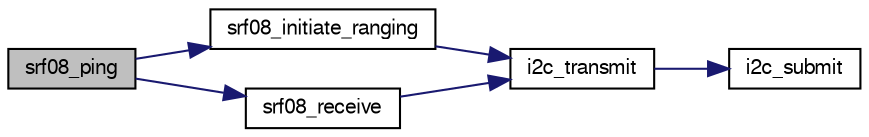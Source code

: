 digraph "srf08_ping"
{
  edge [fontname="FreeSans",fontsize="10",labelfontname="FreeSans",labelfontsize="10"];
  node [fontname="FreeSans",fontsize="10",shape=record];
  rankdir="LR";
  Node1 [label="srf08_ping",height=0.2,width=0.4,color="black", fillcolor="grey75", style="filled", fontcolor="black"];
  Node1 -> Node2 [color="midnightblue",fontsize="10",style="solid",fontname="FreeSans"];
  Node2 [label="srf08_initiate_ranging",height=0.2,width=0.4,color="black", fillcolor="white", style="filled",URL="$alt__srf08_8c.html#a416da092feaad98fcf2bae00034c21a1"];
  Node2 -> Node3 [color="midnightblue",fontsize="10",style="solid",fontname="FreeSans"];
  Node3 [label="i2c_transmit",height=0.2,width=0.4,color="black", fillcolor="white", style="filled",URL="$group__i2c.html#ga54405aa058f14a143b8b1b5380015927",tooltip="Submit a write only transaction. "];
  Node3 -> Node4 [color="midnightblue",fontsize="10",style="solid",fontname="FreeSans"];
  Node4 [label="i2c_submit",height=0.2,width=0.4,color="black", fillcolor="white", style="filled",URL="$group__i2c.html#ga4eed48e542a9c71b93372f5a38d7e367",tooltip="Submit a I2C transaction. "];
  Node1 -> Node5 [color="midnightblue",fontsize="10",style="solid",fontname="FreeSans"];
  Node5 [label="srf08_receive",height=0.2,width=0.4,color="black", fillcolor="white", style="filled",URL="$alt__srf08_8c.html#a6f923c4979345945f33e6c927fcdf3b1",tooltip="Ask the value to the device. "];
  Node5 -> Node3 [color="midnightblue",fontsize="10",style="solid",fontname="FreeSans"];
}
